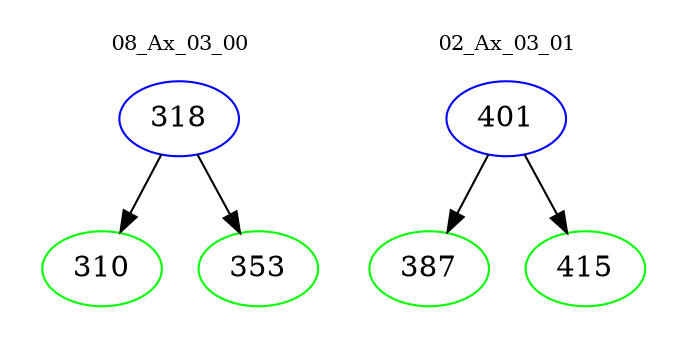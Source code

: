 digraph{
subgraph cluster_0 {
color = white
label = "08_Ax_03_00";
fontsize=10;
T0_318 [label="318", color="blue"]
T0_318 -> T0_310 [color="black"]
T0_310 [label="310", color="green"]
T0_318 -> T0_353 [color="black"]
T0_353 [label="353", color="green"]
}
subgraph cluster_1 {
color = white
label = "02_Ax_03_01";
fontsize=10;
T1_401 [label="401", color="blue"]
T1_401 -> T1_387 [color="black"]
T1_387 [label="387", color="green"]
T1_401 -> T1_415 [color="black"]
T1_415 [label="415", color="green"]
}
}
